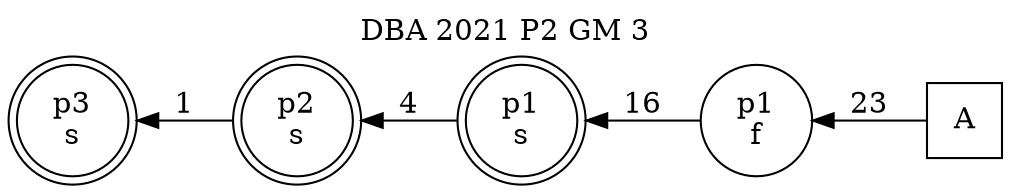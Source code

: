 digraph DBA_2021_P2_GM_3_GOOD {
labelloc="tl"
label= " DBA 2021 P2 GM 3 "
rankdir="RL";
graph [ size=" 10 , 10 !"]

"A" [shape="square" label="A"]
"p1_f" [shape="circle" label="p1
f"]
"p1_s" [shape="doublecircle" label="p1
s"]
"p2_s" [shape="doublecircle" label="p2
s"]
"p3_s" [shape="doublecircle" label="p3
s"]
"A" -> "p1_f" [ label=23]
"p1_f" -> "p1_s" [ label=16]
"p1_s" -> "p2_s" [ label=4]
"p2_s" -> "p3_s" [ label=1]
}
